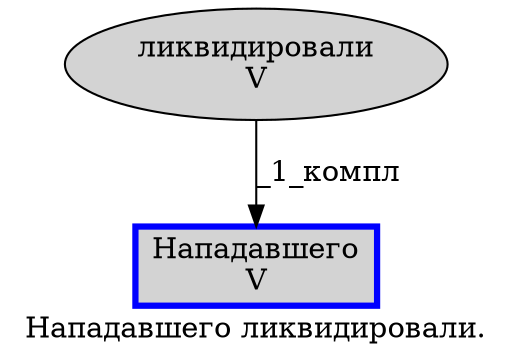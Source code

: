 digraph SENTENCE_1016 {
	graph [label="Нападавшего ликвидировали."]
	node [style=filled]
		0 [label="Нападавшего
V" color=blue fillcolor=lightgray penwidth=3 shape=box]
		1 [label="ликвидировали
V" color="" fillcolor=lightgray penwidth=1 shape=ellipse]
			1 -> 0 [label="_1_компл"]
}